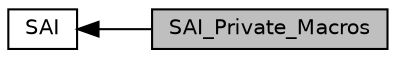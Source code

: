 digraph "SAI_Private_Macros"
{
  edge [fontname="Helvetica",fontsize="10",labelfontname="Helvetica",labelfontsize="10"];
  node [fontname="Helvetica",fontsize="10",shape=record];
  rankdir=LR;
  Node1 [label="SAI",height=0.2,width=0.4,color="black", fillcolor="white", style="filled",URL="$group___s_a_i.html",tooltip="SAI HAL module driver. "];
  Node0 [label="SAI_Private_Macros",height=0.2,width=0.4,color="black", fillcolor="grey75", style="filled", fontcolor="black"];
  Node1->Node0 [shape=plaintext, dir="back", style="solid"];
}
